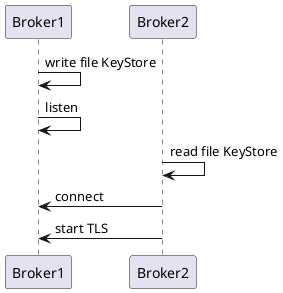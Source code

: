@startuml
Broker1 -> Broker1: write file KeyStore
Broker1 -> Broker1: listen
Broker2 -> Broker2: read file KeyStore
Broker2 -> Broker1: connect
Broker2 -> Broker1: start TLS
@enduml
